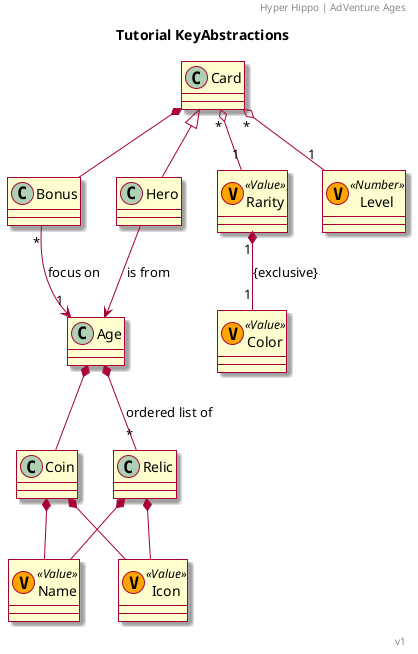 @startuml
skin rose
'skinparam nodesep 40
'skinparam ranksep 25
header Hyper Hippo | AdVenture Ages
'''''''''''''''
title Tutorial KeyAbstractions
'''''''''''''''

class Name <<(V, orange) Value>>
class Icon <<(V, orange) Value>>

class Coin
class Age

class Hero
class Card
        class Rarity <<(V, orange) Value>>
        class Color <<(V, orange) Value>>
    class Level <<(V, orange) Number>>
    class Bonus

Coin *-- Name
Coin *-- Icon

Age *-- Coin

Hero -u-|> Card
Hero --> Age : is from
Card "*" o-- "1" Rarity
Rarity "1" *-- "1" Color : {exclusive}
Card "*" o-- "1" Level
Card *-- Bonus

Bonus "*" --> "1" Age : focus on
Age *-- "*" Relic : ordered list of

Relic *-- Name
Relic *-- Icon

'''''''''''''''
'title Narrative
'''''''''''''''
'Player -u-|> Agent
'Player --> BronzeAge : is in
'
'class "Lost in Time" as Lost <<(S, violet) State>>
'BronzeAge -u-|> Age
'Age -l-> Lost : are
'
'class "Time Travel\nOperations\nMonitor" as TTOM
'class "TTOM" as TTOMName
'
'class "Restore\nPeople\nin Time" as Mission <<(M, orange) Mission>>
'
'Player -r-> TTOM 
'Player --> Mission : mission
'
'TTOM ..> TTOMName : is called
'
'Guide .. (Player, TTOM)
'
'Agent -r-> Guide : has 

'''''''''''''''

' [x] Is in the Bronze Age
' [x] Player is agent

' [x] Time Travel Operations Monitor
' [x] guides you

' [x] Ages are lost in time.

' [ ] Order gladiators to fight
' [ ] and produce weapons

' [ ] Produce weapons (by time or tap)
' [ ] to buy more gladiators

' [ ] gladiator has price in weapons
' [ ] gladiator produces 3 weapons
' [ ] gladitor lasts 2 seconds in producing
    ' [ ] to produce you tap, unless you have automated production
' [ ] gladiators also restores people in time (1)
' [ ] gladiators costs 10 weapons, 1 people
' [ ] gladiators has:
' [ ]  x1 power, x1 discount, x1 speed
' [ ] 1% luck, x2 bonus

' [ ] Spartacus hero automate gladiators
' [ ] Spartacus has speed x2
' [ ] spartacus has level 1?
' [ ] spartacus is found in capsules

' [ ] unlock chariots by owing 25 gladiators

' [ ] after online, people restored in time
' [ ] more time, more people

' [ ] after 25 gladiators
' [ ] you can afford chariots, which produce 4 gladiators
' [ ] chariot costs 10 gladiators, 100 weapons and 1 person

' [ ] missions are operational after some chariots
' [ ] missions make you eran rewards
' [ ] also advance your ages

' [ ] mission example: assemble (own) 25 chariots
' [ ] you will gain 2500 weapons
' [ ] after mission complete, claim your reward
' [ ] mission example: collect 5k weapons to gain 5k weapons
' [ ] mission example: own 100 chariots to gain 5 xp

' [ ] exp is used to rank up
' [ ] ranks up makes you earn special rewards
' [ ] ranks up also reset the timeline
' [ ] ranks up unlocks new heroes to by found in capsules 

' [ ] example: rank 2 -> gain 1 capsule
' [ ] capsule rewards: 35 exp, 1 spartacus

' [ ] gladiators, chariots are an Age Relic
' [ ] heroes are cards
' [ ] buying enough age relics rewards you with xp
' [ ] xp is used to level up your heroes
' [ ] each hero' [ ] s level needs a certain amount of cards to unlock level up
' [ ] each hero' [ ] s level needs a certain amount of xp to level up
' [ ] level up Spartacus, from x2 bonus to x4 bonus
' [ ] after 50 chariots, unlocks arena

' [ ] time machine upgrades
' [ ] use weapons to upgrade your time machine
' [ ] example: population boost in return (from 1/s to 2/s, +1/s)

' [ ] boosts by video x2 all Age production power (hammer) for a short time (4h)
' [ ] boosts are stackable (max 16h).

' [ ] Julius Caesar increases the production Power of all Bronze ages Relics
' [ ] then an Age Relic belongs to a concrete Age
' [ ] cards has a rarity: common (blue) < rare (green) < legendary (purple) < historic (red)
' [ ] Trajan decreases the cost of all Bronze Age relics (x10, x100...)

' [ ] store has capsules costing gems
' [ ] store has a free capsule each 4h
' [ ] store stacks up to 2 free capsules
' [ ] copper capsule 250 gems, crystal capsule 750 gems, carbon capsule 2500 gems
' [ ] copper capsule guarantees 1 legendary hero
' [ ] crystal capsule guarantees 5 legendary heroes
' [ ] carbon capsule guarantees 1 historic hero

' [ ] at first, each Age has 3 relics to produce
' [ ] relic 1 produces respective age' [ ] s coin
' [ ] relic 2 prouces relic 1 units
' [ ] relic 3 produces relic 2 units
' [ ] at rank 4, Roads are unlocked in bronze age, so 3 is no the max of relics

' [ ] how the fuck you make your lvl gauge grows?
' [ ] answer: 1 mission completed = 1 gauge progress

' [ ] bronze sword is the icon of weapons, of the tab where you see your Bronze Age productions
' [ ] papire is the icon of knowledge, of the tab where you see your Medieval Age productions
' [ ] brush is the icon of art, of the tab where you see your Renaissance Age productions
' [ ] gear is the icon of ?, of the tab where you see your Industrial Age productions 

' [ ] unlocking a new age needs satisfy some requirement
    ' [ ] it seems that requirement is a certain amount of previews Age coin
    ' [ ] example: unlocking medieval age needs collect 50B weapons
    ' [ ] example: unlocking renaissance age needs collect 500T knowledge
' [ ] The Medieval Age wil get you more xp and population
' [ ] population is the metric whose unit is people

' [ ] Medieval age has monks, chapels and knights

' [ ] heroes (cards) unlocks at level 2
' [ ] upgrades unlocks at level 3?
' [ ] store unlocks at level 4?
' [ ] event unlocks at level 8
' [ ] ops unlocks at rank 6

' [ ] as of rank 4, 2 concurrent missions

'''''''''''''''
right footer v1
@enduml